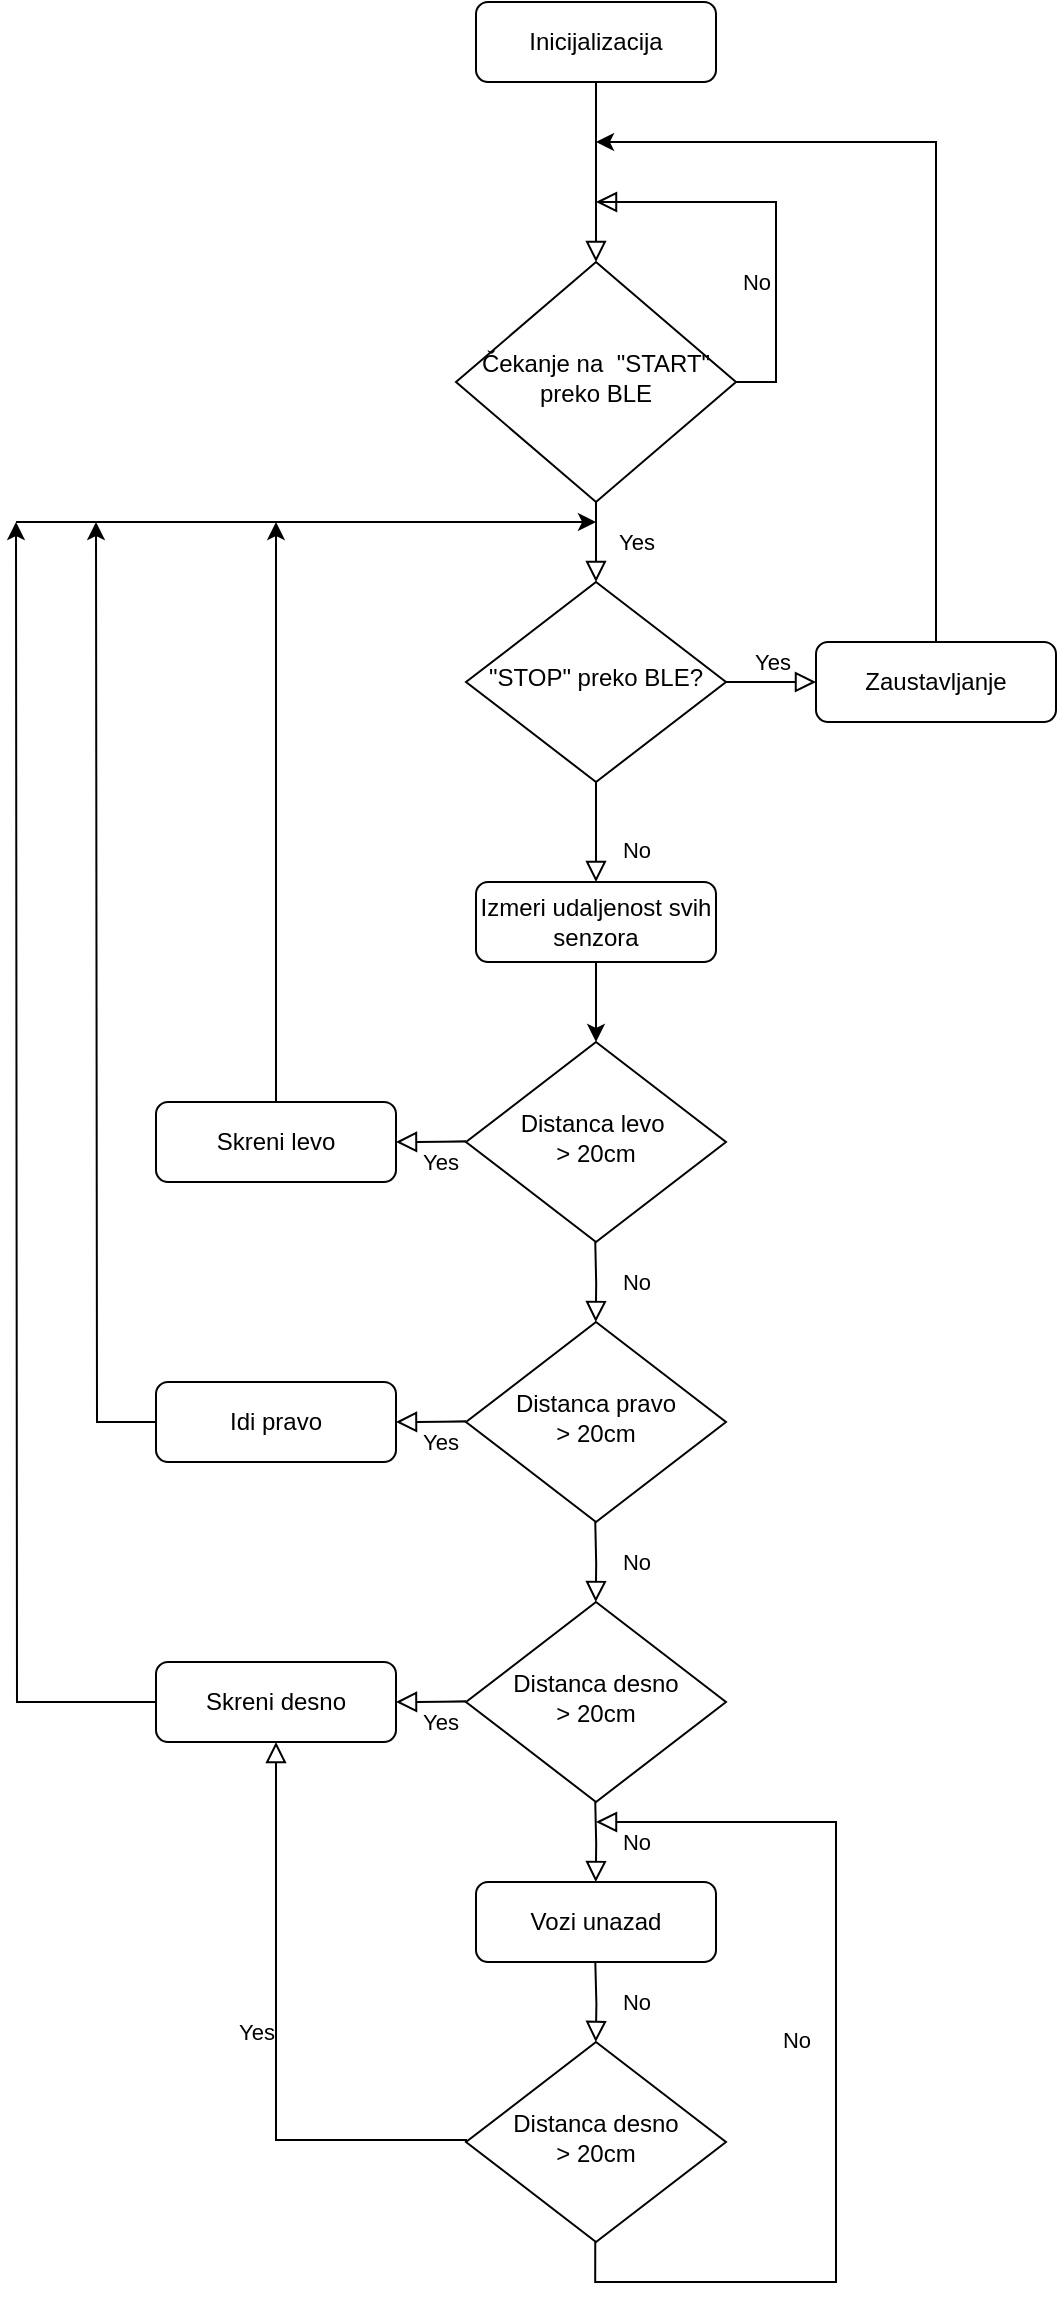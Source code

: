<mxfile version="21.5.0" type="device">
  <diagram id="C5RBs43oDa-KdzZeNtuy" name="Page-1">
    <mxGraphModel dx="1760" dy="854" grid="1" gridSize="10" guides="1" tooltips="1" connect="1" arrows="1" fold="1" page="1" pageScale="1" pageWidth="827" pageHeight="1169" math="0" shadow="0">
      <root>
        <mxCell id="WIyWlLk6GJQsqaUBKTNV-0" />
        <mxCell id="WIyWlLk6GJQsqaUBKTNV-1" parent="WIyWlLk6GJQsqaUBKTNV-0" />
        <mxCell id="WIyWlLk6GJQsqaUBKTNV-2" value="" style="rounded=0;html=1;jettySize=auto;orthogonalLoop=1;fontSize=11;endArrow=block;endFill=0;endSize=8;strokeWidth=1;shadow=0;labelBackgroundColor=none;edgeStyle=orthogonalEdgeStyle;" parent="WIyWlLk6GJQsqaUBKTNV-1" source="WIyWlLk6GJQsqaUBKTNV-3" target="WIyWlLk6GJQsqaUBKTNV-6" edge="1">
          <mxGeometry relative="1" as="geometry" />
        </mxCell>
        <mxCell id="WIyWlLk6GJQsqaUBKTNV-3" value="Inicijalizacija" style="rounded=1;whiteSpace=wrap;html=1;fontSize=12;glass=0;strokeWidth=1;shadow=0;" parent="WIyWlLk6GJQsqaUBKTNV-1" vertex="1">
          <mxGeometry x="260" width="120" height="40" as="geometry" />
        </mxCell>
        <mxCell id="WIyWlLk6GJQsqaUBKTNV-4" value="Yes" style="rounded=0;html=1;jettySize=auto;orthogonalLoop=1;fontSize=11;endArrow=block;endFill=0;endSize=8;strokeWidth=1;shadow=0;labelBackgroundColor=none;edgeStyle=orthogonalEdgeStyle;" parent="WIyWlLk6GJQsqaUBKTNV-1" source="WIyWlLk6GJQsqaUBKTNV-6" target="WIyWlLk6GJQsqaUBKTNV-10" edge="1">
          <mxGeometry y="20" relative="1" as="geometry">
            <mxPoint as="offset" />
          </mxGeometry>
        </mxCell>
        <mxCell id="WIyWlLk6GJQsqaUBKTNV-6" value="Čekanje na&amp;nbsp; &quot;START&quot; preko BLE" style="rhombus;whiteSpace=wrap;html=1;shadow=0;fontFamily=Helvetica;fontSize=12;align=center;strokeWidth=1;spacing=6;spacingTop=-4;" parent="WIyWlLk6GJQsqaUBKTNV-1" vertex="1">
          <mxGeometry x="250" y="130" width="140" height="120" as="geometry" />
        </mxCell>
        <mxCell id="WIyWlLk6GJQsqaUBKTNV-8" value="No" style="rounded=0;html=1;jettySize=auto;orthogonalLoop=1;fontSize=11;endArrow=block;endFill=0;endSize=8;strokeWidth=1;shadow=0;labelBackgroundColor=none;edgeStyle=orthogonalEdgeStyle;" parent="WIyWlLk6GJQsqaUBKTNV-1" source="WIyWlLk6GJQsqaUBKTNV-10" target="WIyWlLk6GJQsqaUBKTNV-11" edge="1">
          <mxGeometry x="0.333" y="20" relative="1" as="geometry">
            <mxPoint as="offset" />
          </mxGeometry>
        </mxCell>
        <mxCell id="WIyWlLk6GJQsqaUBKTNV-9" value="Yes" style="edgeStyle=orthogonalEdgeStyle;rounded=0;html=1;jettySize=auto;orthogonalLoop=1;fontSize=11;endArrow=block;endFill=0;endSize=8;strokeWidth=1;shadow=0;labelBackgroundColor=none;" parent="WIyWlLk6GJQsqaUBKTNV-1" source="WIyWlLk6GJQsqaUBKTNV-10" target="WIyWlLk6GJQsqaUBKTNV-12" edge="1">
          <mxGeometry x="0.016" y="10" relative="1" as="geometry">
            <mxPoint as="offset" />
          </mxGeometry>
        </mxCell>
        <mxCell id="WIyWlLk6GJQsqaUBKTNV-10" value="&quot;STOP&quot; preko BLE?" style="rhombus;whiteSpace=wrap;html=1;shadow=0;fontFamily=Helvetica;fontSize=12;align=center;strokeWidth=1;spacing=6;spacingTop=-4;" parent="WIyWlLk6GJQsqaUBKTNV-1" vertex="1">
          <mxGeometry x="255" y="290" width="130" height="100" as="geometry" />
        </mxCell>
        <mxCell id="O7lvhPyS7myMmypCgbb_-9" value="" style="edgeStyle=orthogonalEdgeStyle;rounded=0;orthogonalLoop=1;jettySize=auto;html=1;" edge="1" parent="WIyWlLk6GJQsqaUBKTNV-1" source="WIyWlLk6GJQsqaUBKTNV-11" target="O7lvhPyS7myMmypCgbb_-4">
          <mxGeometry relative="1" as="geometry" />
        </mxCell>
        <mxCell id="WIyWlLk6GJQsqaUBKTNV-11" value="Izmeri udaljenost svih senzora" style="rounded=1;whiteSpace=wrap;html=1;fontSize=12;glass=0;strokeWidth=1;shadow=0;" parent="WIyWlLk6GJQsqaUBKTNV-1" vertex="1">
          <mxGeometry x="260" y="440" width="120" height="40" as="geometry" />
        </mxCell>
        <mxCell id="O7lvhPyS7myMmypCgbb_-2" style="edgeStyle=orthogonalEdgeStyle;rounded=0;orthogonalLoop=1;jettySize=auto;html=1;" edge="1" parent="WIyWlLk6GJQsqaUBKTNV-1" source="WIyWlLk6GJQsqaUBKTNV-12">
          <mxGeometry relative="1" as="geometry">
            <mxPoint x="320" y="70" as="targetPoint" />
            <Array as="points">
              <mxPoint x="490" y="70" />
            </Array>
          </mxGeometry>
        </mxCell>
        <mxCell id="WIyWlLk6GJQsqaUBKTNV-12" value="Zaustavljanje" style="rounded=1;whiteSpace=wrap;html=1;fontSize=12;glass=0;strokeWidth=1;shadow=0;" parent="WIyWlLk6GJQsqaUBKTNV-1" vertex="1">
          <mxGeometry x="430" y="320" width="120" height="40" as="geometry" />
        </mxCell>
        <mxCell id="O7lvhPyS7myMmypCgbb_-1" value="No" style="rounded=0;html=1;jettySize=auto;orthogonalLoop=1;fontSize=11;endArrow=block;endFill=0;endSize=8;strokeWidth=1;shadow=0;labelBackgroundColor=none;edgeStyle=orthogonalEdgeStyle;exitX=1;exitY=0.5;exitDx=0;exitDy=0;" edge="1" parent="WIyWlLk6GJQsqaUBKTNV-1" source="WIyWlLk6GJQsqaUBKTNV-6">
          <mxGeometry x="-0.3" y="10" relative="1" as="geometry">
            <mxPoint as="offset" />
            <mxPoint x="430" y="170" as="sourcePoint" />
            <mxPoint x="320" y="100" as="targetPoint" />
            <Array as="points">
              <mxPoint x="410" y="190" />
              <mxPoint x="410" y="100" />
              <mxPoint x="321" y="100" />
            </Array>
          </mxGeometry>
        </mxCell>
        <mxCell id="O7lvhPyS7myMmypCgbb_-4" value="Distanca levo&amp;nbsp;&lt;br&gt;&amp;gt; 20cm" style="rhombus;whiteSpace=wrap;html=1;shadow=0;fontFamily=Helvetica;fontSize=12;align=center;strokeWidth=1;spacing=6;spacingTop=-4;" vertex="1" parent="WIyWlLk6GJQsqaUBKTNV-1">
          <mxGeometry x="255" y="520" width="130" height="100" as="geometry" />
        </mxCell>
        <mxCell id="O7lvhPyS7myMmypCgbb_-7" value="No" style="rounded=0;html=1;jettySize=auto;orthogonalLoop=1;fontSize=11;endArrow=block;endFill=0;endSize=8;strokeWidth=1;shadow=0;labelBackgroundColor=none;edgeStyle=orthogonalEdgeStyle;entryX=0.5;entryY=0;entryDx=0;entryDy=0;" edge="1" parent="WIyWlLk6GJQsqaUBKTNV-1">
          <mxGeometry x="0.057" y="20" relative="1" as="geometry">
            <mxPoint y="-2" as="offset" />
            <mxPoint x="319.63" y="620" as="sourcePoint" />
            <mxPoint x="319.88" y="660" as="targetPoint" />
          </mxGeometry>
        </mxCell>
        <mxCell id="O7lvhPyS7myMmypCgbb_-13" style="edgeStyle=orthogonalEdgeStyle;rounded=0;orthogonalLoop=1;jettySize=auto;html=1;" edge="1" parent="WIyWlLk6GJQsqaUBKTNV-1" source="O7lvhPyS7myMmypCgbb_-11">
          <mxGeometry relative="1" as="geometry">
            <mxPoint x="160" y="260" as="targetPoint" />
            <Array as="points">
              <mxPoint x="160" y="300" />
              <mxPoint x="160" y="300" />
            </Array>
          </mxGeometry>
        </mxCell>
        <mxCell id="O7lvhPyS7myMmypCgbb_-11" value="Skreni levo" style="rounded=1;whiteSpace=wrap;html=1;fontSize=12;glass=0;strokeWidth=1;shadow=0;" vertex="1" parent="WIyWlLk6GJQsqaUBKTNV-1">
          <mxGeometry x="100" y="550" width="120" height="40" as="geometry" />
        </mxCell>
        <mxCell id="O7lvhPyS7myMmypCgbb_-12" value="Yes" style="edgeStyle=orthogonalEdgeStyle;rounded=0;html=1;jettySize=auto;orthogonalLoop=1;fontSize=11;endArrow=block;endFill=0;endSize=8;strokeWidth=1;shadow=0;labelBackgroundColor=none;" edge="1" parent="WIyWlLk6GJQsqaUBKTNV-1">
          <mxGeometry x="0.016" y="10" relative="1" as="geometry">
            <mxPoint as="offset" />
            <mxPoint x="244.98" y="569.82" as="sourcePoint" />
            <mxPoint x="220" y="570" as="targetPoint" />
            <Array as="points">
              <mxPoint x="254.98" y="569.82" />
              <mxPoint x="254.98" y="569.82" />
            </Array>
          </mxGeometry>
        </mxCell>
        <mxCell id="O7lvhPyS7myMmypCgbb_-14" value="Distanca pravo &lt;br&gt;&amp;gt; 20cm" style="rhombus;whiteSpace=wrap;html=1;shadow=0;fontFamily=Helvetica;fontSize=12;align=center;strokeWidth=1;spacing=6;spacingTop=-4;" vertex="1" parent="WIyWlLk6GJQsqaUBKTNV-1">
          <mxGeometry x="255" y="660" width="130" height="100" as="geometry" />
        </mxCell>
        <mxCell id="O7lvhPyS7myMmypCgbb_-21" style="edgeStyle=orthogonalEdgeStyle;rounded=0;orthogonalLoop=1;jettySize=auto;html=1;" edge="1" parent="WIyWlLk6GJQsqaUBKTNV-1" source="O7lvhPyS7myMmypCgbb_-15">
          <mxGeometry relative="1" as="geometry">
            <mxPoint x="70" y="260" as="targetPoint" />
          </mxGeometry>
        </mxCell>
        <mxCell id="O7lvhPyS7myMmypCgbb_-15" value="Idi pravo" style="rounded=1;whiteSpace=wrap;html=1;fontSize=12;glass=0;strokeWidth=1;shadow=0;" vertex="1" parent="WIyWlLk6GJQsqaUBKTNV-1">
          <mxGeometry x="100" y="690" width="120" height="40" as="geometry" />
        </mxCell>
        <mxCell id="O7lvhPyS7myMmypCgbb_-16" value="Yes" style="edgeStyle=orthogonalEdgeStyle;rounded=0;html=1;jettySize=auto;orthogonalLoop=1;fontSize=11;endArrow=block;endFill=0;endSize=8;strokeWidth=1;shadow=0;labelBackgroundColor=none;" edge="1" parent="WIyWlLk6GJQsqaUBKTNV-1">
          <mxGeometry x="0.016" y="10" relative="1" as="geometry">
            <mxPoint as="offset" />
            <mxPoint x="244.98" y="709.82" as="sourcePoint" />
            <mxPoint x="220" y="710" as="targetPoint" />
            <Array as="points">
              <mxPoint x="254.98" y="709.82" />
              <mxPoint x="254.98" y="709.82" />
            </Array>
          </mxGeometry>
        </mxCell>
        <mxCell id="O7lvhPyS7myMmypCgbb_-17" value="No" style="rounded=0;html=1;jettySize=auto;orthogonalLoop=1;fontSize=11;endArrow=block;endFill=0;endSize=8;strokeWidth=1;shadow=0;labelBackgroundColor=none;edgeStyle=orthogonalEdgeStyle;entryX=0.5;entryY=0;entryDx=0;entryDy=0;" edge="1" parent="WIyWlLk6GJQsqaUBKTNV-1">
          <mxGeometry x="0.057" y="20" relative="1" as="geometry">
            <mxPoint y="-2" as="offset" />
            <mxPoint x="319.63" y="760" as="sourcePoint" />
            <mxPoint x="319.88" y="800" as="targetPoint" />
          </mxGeometry>
        </mxCell>
        <mxCell id="O7lvhPyS7myMmypCgbb_-18" value="Distanca desno&lt;br&gt;&amp;gt; 20cm" style="rhombus;whiteSpace=wrap;html=1;shadow=0;fontFamily=Helvetica;fontSize=12;align=center;strokeWidth=1;spacing=6;spacingTop=-4;" vertex="1" parent="WIyWlLk6GJQsqaUBKTNV-1">
          <mxGeometry x="255" y="800" width="130" height="100" as="geometry" />
        </mxCell>
        <mxCell id="O7lvhPyS7myMmypCgbb_-22" style="edgeStyle=orthogonalEdgeStyle;rounded=0;orthogonalLoop=1;jettySize=auto;html=1;" edge="1" parent="WIyWlLk6GJQsqaUBKTNV-1" source="O7lvhPyS7myMmypCgbb_-19">
          <mxGeometry relative="1" as="geometry">
            <mxPoint x="30" y="260" as="targetPoint" />
          </mxGeometry>
        </mxCell>
        <mxCell id="O7lvhPyS7myMmypCgbb_-19" value="Skreni desno" style="rounded=1;whiteSpace=wrap;html=1;fontSize=12;glass=0;strokeWidth=1;shadow=0;" vertex="1" parent="WIyWlLk6GJQsqaUBKTNV-1">
          <mxGeometry x="100" y="830" width="120" height="40" as="geometry" />
        </mxCell>
        <mxCell id="O7lvhPyS7myMmypCgbb_-20" value="Yes" style="edgeStyle=orthogonalEdgeStyle;rounded=0;html=1;jettySize=auto;orthogonalLoop=1;fontSize=11;endArrow=block;endFill=0;endSize=8;strokeWidth=1;shadow=0;labelBackgroundColor=none;" edge="1" parent="WIyWlLk6GJQsqaUBKTNV-1">
          <mxGeometry x="0.016" y="10" relative="1" as="geometry">
            <mxPoint as="offset" />
            <mxPoint x="244.98" y="849.82" as="sourcePoint" />
            <mxPoint x="220" y="850" as="targetPoint" />
            <Array as="points">
              <mxPoint x="254.98" y="849.82" />
              <mxPoint x="254.98" y="849.82" />
            </Array>
          </mxGeometry>
        </mxCell>
        <mxCell id="O7lvhPyS7myMmypCgbb_-24" value="" style="endArrow=classic;html=1;rounded=0;" edge="1" parent="WIyWlLk6GJQsqaUBKTNV-1">
          <mxGeometry width="50" height="50" relative="1" as="geometry">
            <mxPoint x="30" y="260" as="sourcePoint" />
            <mxPoint x="320" y="260" as="targetPoint" />
          </mxGeometry>
        </mxCell>
        <mxCell id="O7lvhPyS7myMmypCgbb_-25" value="No" style="rounded=0;html=1;jettySize=auto;orthogonalLoop=1;fontSize=11;endArrow=block;endFill=0;endSize=8;strokeWidth=1;shadow=0;labelBackgroundColor=none;edgeStyle=orthogonalEdgeStyle;entryX=0.5;entryY=0;entryDx=0;entryDy=0;" edge="1" parent="WIyWlLk6GJQsqaUBKTNV-1">
          <mxGeometry x="0.057" y="20" relative="1" as="geometry">
            <mxPoint y="-2" as="offset" />
            <mxPoint x="319.63" y="900" as="sourcePoint" />
            <mxPoint x="319.88" y="940" as="targetPoint" />
          </mxGeometry>
        </mxCell>
        <mxCell id="O7lvhPyS7myMmypCgbb_-28" value="Vozi unazad" style="rounded=1;whiteSpace=wrap;html=1;fontSize=12;glass=0;strokeWidth=1;shadow=0;" vertex="1" parent="WIyWlLk6GJQsqaUBKTNV-1">
          <mxGeometry x="260" y="940" width="120" height="40" as="geometry" />
        </mxCell>
        <mxCell id="O7lvhPyS7myMmypCgbb_-29" value="No" style="rounded=0;html=1;jettySize=auto;orthogonalLoop=1;fontSize=11;endArrow=block;endFill=0;endSize=8;strokeWidth=1;shadow=0;labelBackgroundColor=none;edgeStyle=orthogonalEdgeStyle;entryX=0.5;entryY=0;entryDx=0;entryDy=0;" edge="1" parent="WIyWlLk6GJQsqaUBKTNV-1">
          <mxGeometry x="0.057" y="20" relative="1" as="geometry">
            <mxPoint y="-2" as="offset" />
            <mxPoint x="319.65" y="980" as="sourcePoint" />
            <mxPoint x="319.9" y="1020" as="targetPoint" />
          </mxGeometry>
        </mxCell>
        <mxCell id="O7lvhPyS7myMmypCgbb_-30" value="Distanca desno&lt;br&gt;&amp;gt; 20cm" style="rhombus;whiteSpace=wrap;html=1;shadow=0;fontFamily=Helvetica;fontSize=12;align=center;strokeWidth=1;spacing=6;spacingTop=-4;" vertex="1" parent="WIyWlLk6GJQsqaUBKTNV-1">
          <mxGeometry x="255" y="1020" width="130" height="100" as="geometry" />
        </mxCell>
        <mxCell id="O7lvhPyS7myMmypCgbb_-33" value="No" style="rounded=0;html=1;jettySize=auto;orthogonalLoop=1;fontSize=11;endArrow=block;endFill=0;endSize=8;strokeWidth=1;shadow=0;labelBackgroundColor=none;edgeStyle=orthogonalEdgeStyle;" edge="1" parent="WIyWlLk6GJQsqaUBKTNV-1">
          <mxGeometry x="0.057" y="20" relative="1" as="geometry">
            <mxPoint y="-2" as="offset" />
            <mxPoint x="319.63" y="1120" as="sourcePoint" />
            <mxPoint x="320" y="910" as="targetPoint" />
            <Array as="points">
              <mxPoint x="320" y="1140" />
              <mxPoint x="440" y="1140" />
              <mxPoint x="440" y="910" />
            </Array>
          </mxGeometry>
        </mxCell>
        <mxCell id="O7lvhPyS7myMmypCgbb_-34" value="Yes" style="edgeStyle=orthogonalEdgeStyle;rounded=0;html=1;jettySize=auto;orthogonalLoop=1;fontSize=11;endArrow=block;endFill=0;endSize=8;strokeWidth=1;shadow=0;labelBackgroundColor=none;entryX=0.5;entryY=1;entryDx=0;entryDy=0;exitX=0;exitY=0.5;exitDx=0;exitDy=0;" edge="1" parent="WIyWlLk6GJQsqaUBKTNV-1" source="O7lvhPyS7myMmypCgbb_-30" target="O7lvhPyS7myMmypCgbb_-19">
          <mxGeometry x="0.016" y="10" relative="1" as="geometry">
            <mxPoint as="offset" />
            <mxPoint x="240" y="1069.43" as="sourcePoint" />
            <mxPoint x="220" y="1069.62" as="targetPoint" />
            <Array as="points">
              <mxPoint x="255" y="1069" />
              <mxPoint x="160" y="1069" />
            </Array>
          </mxGeometry>
        </mxCell>
      </root>
    </mxGraphModel>
  </diagram>
</mxfile>
